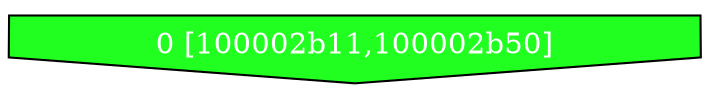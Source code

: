 diGraph gzip{
	gzip_0  [style=filled fillcolor="#20FF20" fontcolor="#ffffff" shape=invhouse label="0 [100002b11,100002b50]"]


}